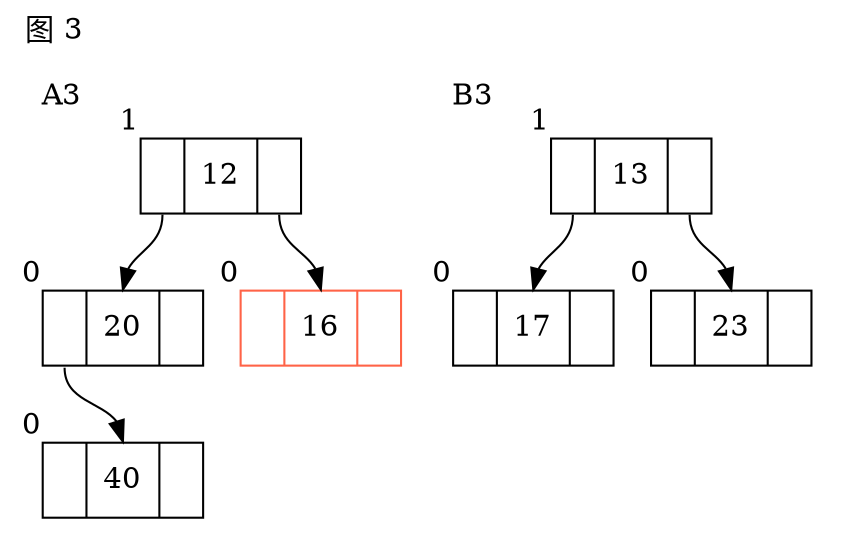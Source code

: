 digraph g{
label="图 3";
labeljust=l;
labelloc=t;
node[shape=record];

subgraph cluster_1{
label="A3";
penwidth=0;
//l1[label="A1",shape="plaintext"];
n0[label="<L> | <C> 12 | <R>", xlabel=1];
n1[label="<L> | <C> 20 | <R>", xlabel=0];
n2[label="<L> | <C> 16 | <R>", xlabel=0, color="tomato"];
n3[label="<L> | <C> 40 | <R>", xlabel=0];
n0:L->n1:C;
n0:R->n2:C;
n1:L->n3:C;
}

subgraph cluster_2{
label="B3";
penwidth=0;
//l2[label="B1",shape="plaintext"];
m0[label="<L> | <C> 13 | <R>", xlabel=1];
m1[label="<L> | <C> 17 | <R>", xlabel=0];
m2[label="<L> | <C> 23 | <R>", xlabel=0];
m0:L->m1:C;
m0:R->m2:C;
}

}
